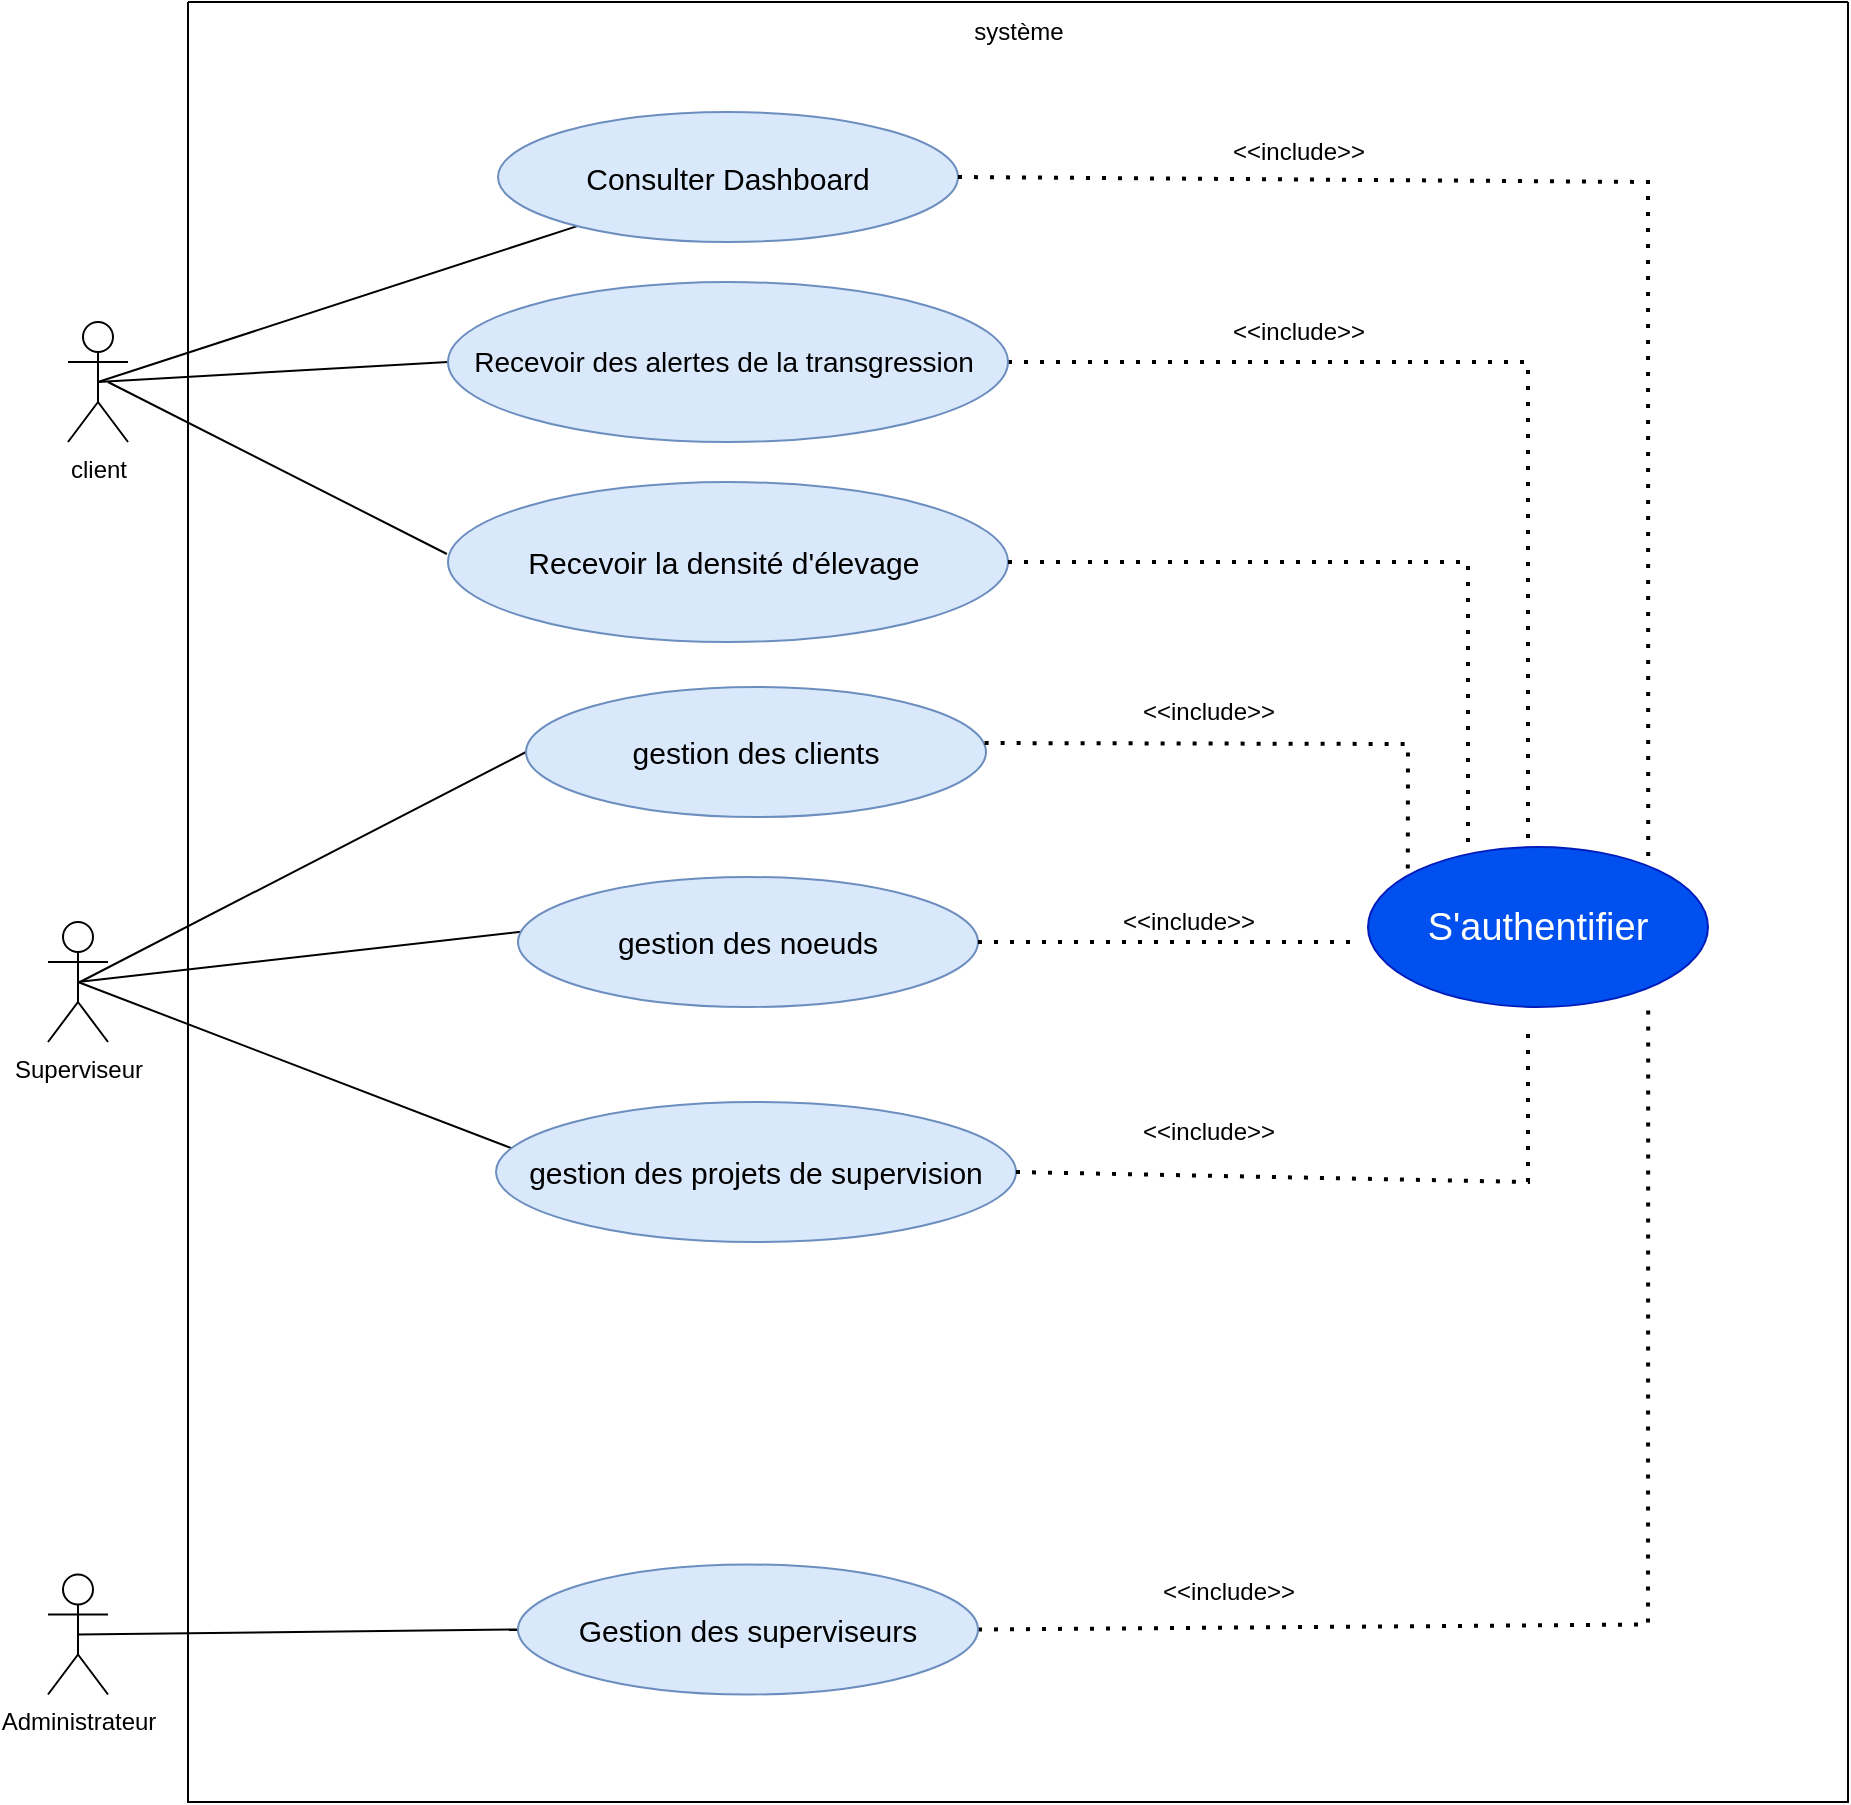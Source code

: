<mxfile version="24.4.4" type="github">
  <diagram name="Page-1" id="sJ3Tlb8BXj-CtfrRwIT6">
    <mxGraphModel dx="1990" dy="2387" grid="1" gridSize="10" guides="1" tooltips="1" connect="1" arrows="1" fold="1" page="1" pageScale="1" pageWidth="827" pageHeight="1169" math="0" shadow="0">
      <root>
        <mxCell id="0" />
        <mxCell id="1" parent="0" />
        <mxCell id="ZaAKeQ5Eyc85K03VvwLX-1" value="Superviseur&lt;div&gt;&lt;br&gt;&lt;/div&gt;" style="shape=umlActor;verticalLabelPosition=bottom;verticalAlign=top;html=1;outlineConnect=0;" vertex="1" parent="1">
          <mxGeometry x="40" y="360" width="30" height="60" as="geometry" />
        </mxCell>
        <mxCell id="ZaAKeQ5Eyc85K03VvwLX-2" value="client" style="shape=umlActor;verticalLabelPosition=bottom;verticalAlign=top;html=1;outlineConnect=0;" vertex="1" parent="1">
          <mxGeometry x="50" y="60" width="30" height="60" as="geometry" />
        </mxCell>
        <mxCell id="ZaAKeQ5Eyc85K03VvwLX-3" value="Administrateur&lt;div&gt;&lt;br&gt;&lt;/div&gt;" style="shape=umlActor;verticalLabelPosition=bottom;verticalAlign=top;html=1;outlineConnect=0;" vertex="1" parent="1">
          <mxGeometry x="40" y="686.25" width="30" height="60" as="geometry" />
        </mxCell>
        <mxCell id="ZaAKeQ5Eyc85K03VvwLX-18" value="" style="endArrow=none;html=1;rounded=0;exitX=0.5;exitY=0.5;exitDx=0;exitDy=0;exitPerimeter=0;" edge="1" parent="1" source="ZaAKeQ5Eyc85K03VvwLX-2" target="ZaAKeQ5Eyc85K03VvwLX-11">
          <mxGeometry width="50" height="50" relative="1" as="geometry">
            <mxPoint x="90" y="90" as="sourcePoint" />
            <mxPoint x="160" y="70" as="targetPoint" />
          </mxGeometry>
        </mxCell>
        <mxCell id="ZaAKeQ5Eyc85K03VvwLX-21" value="" style="endArrow=none;html=1;rounded=0;exitX=0.5;exitY=0.5;exitDx=0;exitDy=0;exitPerimeter=0;entryX=0;entryY=0.5;entryDx=0;entryDy=0;" edge="1" parent="1" source="ZaAKeQ5Eyc85K03VvwLX-2" target="ZaAKeQ5Eyc85K03VvwLX-13">
          <mxGeometry width="50" height="50" relative="1" as="geometry">
            <mxPoint x="75" y="100" as="sourcePoint" />
            <mxPoint x="140" y="140" as="targetPoint" />
          </mxGeometry>
        </mxCell>
        <mxCell id="ZaAKeQ5Eyc85K03VvwLX-22" value="" style="endArrow=none;html=1;rounded=0;exitX=0.5;exitY=0.5;exitDx=0;exitDy=0;exitPerimeter=0;entryX=0;entryY=0.5;entryDx=0;entryDy=0;" edge="1" parent="1" target="ZaAKeQ5Eyc85K03VvwLX-12">
          <mxGeometry width="50" height="50" relative="1" as="geometry">
            <mxPoint x="56" y="390" as="sourcePoint" />
            <mxPoint x="170" y="375" as="targetPoint" />
          </mxGeometry>
        </mxCell>
        <mxCell id="ZaAKeQ5Eyc85K03VvwLX-23" value="" style="endArrow=none;html=1;rounded=0;exitX=0.5;exitY=0.5;exitDx=0;exitDy=0;exitPerimeter=0;entryX=0.021;entryY=0.416;entryDx=0;entryDy=0;entryPerimeter=0;" edge="1" parent="1" source="ZaAKeQ5Eyc85K03VvwLX-1" target="ZaAKeQ5Eyc85K03VvwLX-16">
          <mxGeometry width="50" height="50" relative="1" as="geometry">
            <mxPoint x="66" y="400" as="sourcePoint" />
            <mxPoint x="190" y="338" as="targetPoint" />
          </mxGeometry>
        </mxCell>
        <mxCell id="ZaAKeQ5Eyc85K03VvwLX-24" value="" style="endArrow=none;html=1;rounded=0;entryX=0.042;entryY=0.347;entryDx=0;entryDy=0;entryPerimeter=0;exitX=0.5;exitY=0.5;exitDx=0;exitDy=0;exitPerimeter=0;" edge="1" parent="1" source="ZaAKeQ5Eyc85K03VvwLX-1" target="ZaAKeQ5Eyc85K03VvwLX-17">
          <mxGeometry width="50" height="50" relative="1" as="geometry">
            <mxPoint x="60" y="390" as="sourcePoint" />
            <mxPoint x="200" y="348" as="targetPoint" />
          </mxGeometry>
        </mxCell>
        <mxCell id="ZaAKeQ5Eyc85K03VvwLX-25" value="" style="endArrow=none;html=1;rounded=0;entryX=0;entryY=0.5;entryDx=0;entryDy=0;exitX=0.5;exitY=0.5;exitDx=0;exitDy=0;exitPerimeter=0;" edge="1" parent="1" source="ZaAKeQ5Eyc85K03VvwLX-3" target="ZaAKeQ5Eyc85K03VvwLX-9">
          <mxGeometry width="50" height="50" relative="1" as="geometry">
            <mxPoint x="80" y="700" as="sourcePoint" />
            <mxPoint x="201" y="824" as="targetPoint" />
          </mxGeometry>
        </mxCell>
        <mxCell id="ZaAKeQ5Eyc85K03VvwLX-48" value="" style="swimlane;startSize=0;" vertex="1" parent="1">
          <mxGeometry x="110" y="-100" width="830" height="900" as="geometry" />
        </mxCell>
        <mxCell id="ZaAKeQ5Eyc85K03VvwLX-11" value="&lt;font style=&quot;font-size: 15px;&quot;&gt;Consulter Dashboard&lt;/font&gt;" style="ellipse;whiteSpace=wrap;html=1;labelBackgroundColor=none;fillColor=#dae8fc;strokeColor=#6c8ebf;" vertex="1" parent="ZaAKeQ5Eyc85K03VvwLX-48">
          <mxGeometry x="155" y="55" width="230" height="65" as="geometry" />
        </mxCell>
        <mxCell id="ZaAKeQ5Eyc85K03VvwLX-38" value="&amp;lt;&amp;lt;include&amp;gt;&amp;gt;" style="text;html=1;align=center;verticalAlign=middle;resizable=0;points=[];autosize=1;strokeColor=none;fillColor=none;" vertex="1" parent="ZaAKeQ5Eyc85K03VvwLX-48">
          <mxGeometry x="510" y="60" width="90" height="30" as="geometry" />
        </mxCell>
        <mxCell id="ZaAKeQ5Eyc85K03VvwLX-12" value="&lt;font style=&quot;font-size: 15px;&quot;&gt;gestion des clients&lt;/font&gt;" style="ellipse;whiteSpace=wrap;html=1;fillColor=#dae8fc;strokeColor=#6c8ebf;" vertex="1" parent="ZaAKeQ5Eyc85K03VvwLX-48">
          <mxGeometry x="169" y="342.5" width="230" height="65" as="geometry" />
        </mxCell>
        <mxCell id="ZaAKeQ5Eyc85K03VvwLX-16" value="&lt;font style=&quot;font-size: 15px;&quot;&gt;gestion des noeuds&lt;/font&gt;" style="ellipse;whiteSpace=wrap;html=1;fillColor=#dae8fc;strokeColor=#6c8ebf;" vertex="1" parent="ZaAKeQ5Eyc85K03VvwLX-48">
          <mxGeometry x="165" y="437.5" width="230" height="65" as="geometry" />
        </mxCell>
        <mxCell id="ZaAKeQ5Eyc85K03VvwLX-17" value="&lt;font style=&quot;font-size: 15px;&quot;&gt;gestion des projets de supervision&lt;/font&gt;" style="ellipse;whiteSpace=wrap;html=1;fillColor=#dae8fc;strokeColor=#6c8ebf;" vertex="1" parent="ZaAKeQ5Eyc85K03VvwLX-48">
          <mxGeometry x="154" y="550" width="260" height="70" as="geometry" />
        </mxCell>
        <mxCell id="ZaAKeQ5Eyc85K03VvwLX-29" value="" style="endArrow=none;dashed=1;html=1;dashPattern=1 3;strokeWidth=2;rounded=0;entryX=1;entryY=0;entryDx=0;entryDy=0;exitX=1;exitY=0.5;exitDx=0;exitDy=0;" edge="1" parent="ZaAKeQ5Eyc85K03VvwLX-48" source="ZaAKeQ5Eyc85K03VvwLX-11">
          <mxGeometry width="50" height="50" relative="1" as="geometry">
            <mxPoint x="384.979" y="131.875" as="sourcePoint" />
            <mxPoint x="730.104" y="441.716" as="targetPoint" />
            <Array as="points">
              <mxPoint x="730" y="90" />
            </Array>
          </mxGeometry>
        </mxCell>
        <mxCell id="ZaAKeQ5Eyc85K03VvwLX-32" value="" style="endArrow=none;dashed=1;html=1;dashPattern=1 3;strokeWidth=2;rounded=0;exitX=1;exitY=0.5;exitDx=0;exitDy=0;entryX=0.5;entryY=0;entryDx=0;entryDy=0;" edge="1" parent="ZaAKeQ5Eyc85K03VvwLX-48" source="ZaAKeQ5Eyc85K03VvwLX-13">
          <mxGeometry width="50" height="50" relative="1" as="geometry">
            <mxPoint x="445" y="420" as="sourcePoint" />
            <mxPoint x="670" y="430" as="targetPoint" />
            <Array as="points">
              <mxPoint x="670" y="180" />
            </Array>
          </mxGeometry>
        </mxCell>
        <mxCell id="ZaAKeQ5Eyc85K03VvwLX-33" value="" style="endArrow=none;dashed=1;html=1;dashPattern=1 3;strokeWidth=2;rounded=0;exitX=0.997;exitY=0.431;exitDx=0;exitDy=0;exitPerimeter=0;entryX=0;entryY=0;entryDx=0;entryDy=0;" edge="1" parent="ZaAKeQ5Eyc85K03VvwLX-48" source="ZaAKeQ5Eyc85K03VvwLX-12">
          <mxGeometry width="50" height="50" relative="1" as="geometry">
            <mxPoint x="445" y="500" as="sourcePoint" />
            <mxPoint x="609.896" y="441.716" as="targetPoint" />
            <Array as="points">
              <mxPoint x="610" y="371" />
            </Array>
          </mxGeometry>
        </mxCell>
        <mxCell id="ZaAKeQ5Eyc85K03VvwLX-35" value="" style="endArrow=none;dashed=1;html=1;dashPattern=1 3;strokeWidth=2;rounded=0;exitX=1;exitY=0.5;exitDx=0;exitDy=0;entryX=0;entryY=0.5;entryDx=0;entryDy=0;" edge="1" parent="ZaAKeQ5Eyc85K03VvwLX-48" source="ZaAKeQ5Eyc85K03VvwLX-16">
          <mxGeometry width="50" height="50" relative="1" as="geometry">
            <mxPoint x="445" y="500" as="sourcePoint" />
            <mxPoint x="585" y="470" as="targetPoint" />
          </mxGeometry>
        </mxCell>
        <mxCell id="ZaAKeQ5Eyc85K03VvwLX-36" value="" style="endArrow=none;dashed=1;html=1;dashPattern=1 3;strokeWidth=2;rounded=0;exitX=1;exitY=0.5;exitDx=0;exitDy=0;entryX=0.5;entryY=1;entryDx=0;entryDy=0;" edge="1" parent="ZaAKeQ5Eyc85K03VvwLX-48" source="ZaAKeQ5Eyc85K03VvwLX-17">
          <mxGeometry width="50" height="50" relative="1" as="geometry">
            <mxPoint x="445" y="500" as="sourcePoint" />
            <mxPoint x="670" y="510" as="targetPoint" />
            <Array as="points">
              <mxPoint x="670" y="590" />
            </Array>
          </mxGeometry>
        </mxCell>
        <mxCell id="ZaAKeQ5Eyc85K03VvwLX-37" value="" style="endArrow=none;dashed=1;html=1;dashPattern=1 3;strokeWidth=2;rounded=0;exitX=1;exitY=0.5;exitDx=0;exitDy=0;entryX=1;entryY=1;entryDx=0;entryDy=0;" edge="1" parent="ZaAKeQ5Eyc85K03VvwLX-48" source="ZaAKeQ5Eyc85K03VvwLX-9">
          <mxGeometry width="50" height="50" relative="1" as="geometry">
            <mxPoint x="399" y="822.5" as="sourcePoint" />
            <mxPoint x="730.104" y="498.284" as="targetPoint" />
            <Array as="points">
              <mxPoint x="730" y="811.25" />
            </Array>
          </mxGeometry>
        </mxCell>
        <mxCell id="ZaAKeQ5Eyc85K03VvwLX-40" value="&amp;lt;&amp;lt;include&amp;gt;&amp;gt;" style="text;html=1;align=center;verticalAlign=middle;resizable=0;points=[];autosize=1;strokeColor=none;fillColor=none;" vertex="1" parent="ZaAKeQ5Eyc85K03VvwLX-48">
          <mxGeometry x="510" y="150" width="90" height="30" as="geometry" />
        </mxCell>
        <mxCell id="ZaAKeQ5Eyc85K03VvwLX-41" value="&amp;lt;&amp;lt;include&amp;gt;&amp;gt;" style="text;html=1;align=center;verticalAlign=middle;resizable=0;points=[];autosize=1;strokeColor=none;fillColor=none;" vertex="1" parent="ZaAKeQ5Eyc85K03VvwLX-48">
          <mxGeometry x="465" y="340" width="90" height="30" as="geometry" />
        </mxCell>
        <mxCell id="ZaAKeQ5Eyc85K03VvwLX-42" value="&amp;lt;&amp;lt;include&amp;gt;&amp;gt;" style="text;html=1;align=center;verticalAlign=middle;resizable=0;points=[];autosize=1;strokeColor=none;fillColor=none;" vertex="1" parent="ZaAKeQ5Eyc85K03VvwLX-48">
          <mxGeometry x="455" y="445" width="90" height="30" as="geometry" />
        </mxCell>
        <mxCell id="ZaAKeQ5Eyc85K03VvwLX-43" value="&amp;lt;&amp;lt;include&amp;gt;&amp;gt;" style="text;html=1;align=center;verticalAlign=middle;resizable=0;points=[];autosize=1;strokeColor=none;fillColor=none;" vertex="1" parent="ZaAKeQ5Eyc85K03VvwLX-48">
          <mxGeometry x="465" y="550" width="90" height="30" as="geometry" />
        </mxCell>
        <mxCell id="ZaAKeQ5Eyc85K03VvwLX-13" value="&lt;div style=&quot;text-align: left; font-size: 14px;&quot;&gt;&lt;span style=&quot;background-color: initial;&quot;&gt;Recevoir des alertes de la transgression&lt;/span&gt;&lt;span style=&quot;background-color: initial;&quot;&gt;&amp;nbsp;&lt;/span&gt;&lt;/div&gt;" style="ellipse;whiteSpace=wrap;html=1;fillColor=#dae8fc;strokeColor=#6c8ebf;" vertex="1" parent="ZaAKeQ5Eyc85K03VvwLX-48">
          <mxGeometry x="130" y="140" width="280" height="80" as="geometry" />
        </mxCell>
        <mxCell id="ZaAKeQ5Eyc85K03VvwLX-9" value="&lt;font style=&quot;font-size: 15px;&quot;&gt;Gestion des superviseurs&lt;/font&gt;" style="ellipse;whiteSpace=wrap;html=1;fillColor=#dae8fc;strokeColor=#6c8ebf;" vertex="1" parent="ZaAKeQ5Eyc85K03VvwLX-48">
          <mxGeometry x="165" y="781.25" width="230" height="65" as="geometry" />
        </mxCell>
        <mxCell id="ZaAKeQ5Eyc85K03VvwLX-28" value="&lt;font style=&quot;font-size: 19px;&quot;&gt;S&#39;authentifier&lt;/font&gt;" style="ellipse;whiteSpace=wrap;html=1;fillColor=#0050ef;fontColor=#ffffff;strokeColor=#001DBC;" vertex="1" parent="ZaAKeQ5Eyc85K03VvwLX-48">
          <mxGeometry x="590" y="422.5" width="170" height="80" as="geometry" />
        </mxCell>
        <mxCell id="ZaAKeQ5Eyc85K03VvwLX-50" value="&amp;lt;&amp;lt;include&amp;gt;&amp;gt;" style="text;html=1;align=center;verticalAlign=middle;resizable=0;points=[];autosize=1;strokeColor=none;fillColor=none;" vertex="1" parent="ZaAKeQ5Eyc85K03VvwLX-48">
          <mxGeometry x="475" y="780" width="90" height="30" as="geometry" />
        </mxCell>
        <mxCell id="ZaAKeQ5Eyc85K03VvwLX-51" value="système" style="text;html=1;align=center;verticalAlign=middle;resizable=0;points=[];autosize=1;strokeColor=none;fillColor=none;" vertex="1" parent="ZaAKeQ5Eyc85K03VvwLX-48">
          <mxGeometry x="380" width="70" height="30" as="geometry" />
        </mxCell>
        <mxCell id="ZaAKeQ5Eyc85K03VvwLX-52" value="&lt;div style=&quot;text-align: left;&quot;&gt;&lt;font style=&quot;font-size: 15px;&quot;&gt;Recevoir&lt;/font&gt;&lt;span style=&quot;font-size: 15px;&quot;&gt;&amp;nbsp;la densité&amp;nbsp;&lt;span style=&quot;font-family: &amp;quot;Google Sans&amp;quot;, arial, sans-serif; font-size: 15px;&quot;&gt;d&#39;élevage&lt;/span&gt;&amp;nbsp;&lt;/span&gt;&lt;/div&gt;" style="ellipse;whiteSpace=wrap;html=1;fillColor=#dae8fc;strokeColor=#6c8ebf;" vertex="1" parent="ZaAKeQ5Eyc85K03VvwLX-48">
          <mxGeometry x="130" y="240" width="280" height="80" as="geometry" />
        </mxCell>
        <mxCell id="ZaAKeQ5Eyc85K03VvwLX-53" value="" style="endArrow=none;html=1;rounded=0;entryX=-0.002;entryY=0.45;entryDx=0;entryDy=0;entryPerimeter=0;" edge="1" parent="1" target="ZaAKeQ5Eyc85K03VvwLX-52">
          <mxGeometry width="50" height="50" relative="1" as="geometry">
            <mxPoint x="70" y="90" as="sourcePoint" />
            <mxPoint x="254" y="74" as="targetPoint" />
          </mxGeometry>
        </mxCell>
        <mxCell id="ZaAKeQ5Eyc85K03VvwLX-54" value="" style="endArrow=none;dashed=1;html=1;dashPattern=1 3;strokeWidth=2;rounded=0;exitX=1;exitY=0.5;exitDx=0;exitDy=0;" edge="1" parent="1" source="ZaAKeQ5Eyc85K03VvwLX-52">
          <mxGeometry width="50" height="50" relative="1" as="geometry">
            <mxPoint x="530" y="90" as="sourcePoint" />
            <mxPoint x="750" y="320" as="targetPoint" />
            <Array as="points">
              <mxPoint x="750" y="180" />
              <mxPoint x="750" y="320" />
            </Array>
          </mxGeometry>
        </mxCell>
      </root>
    </mxGraphModel>
  </diagram>
</mxfile>
